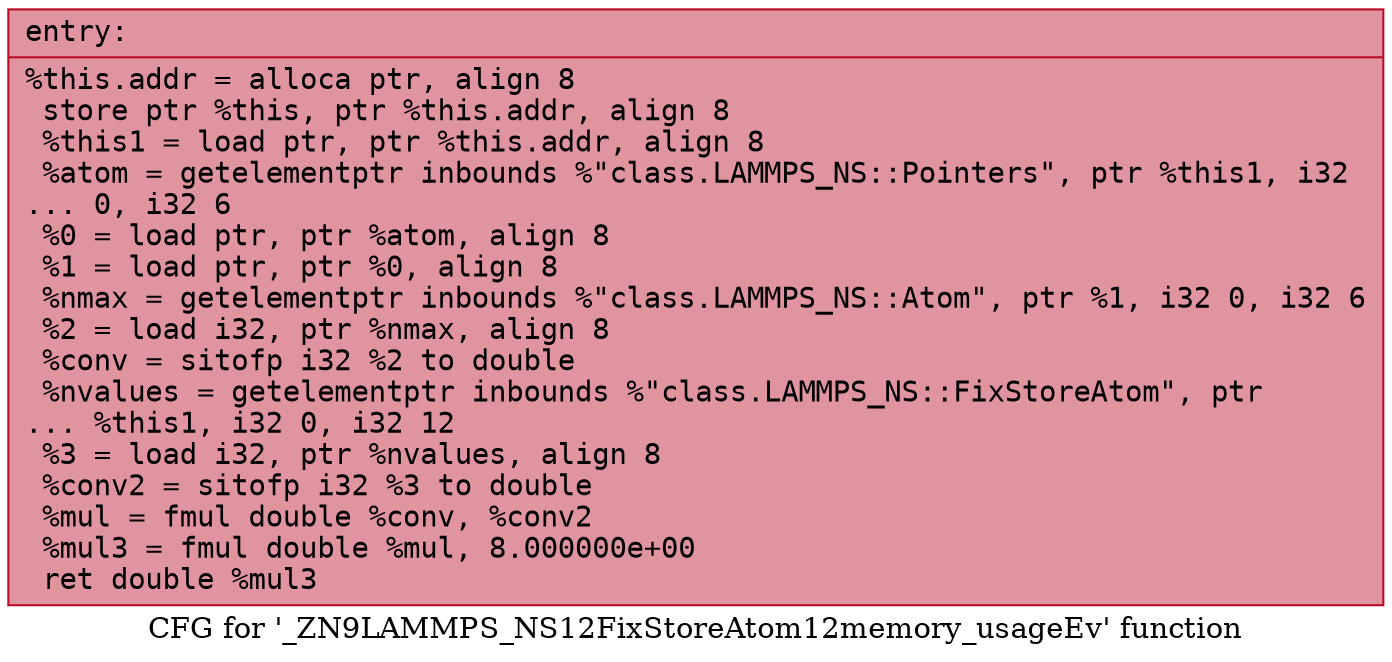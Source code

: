 digraph "CFG for '_ZN9LAMMPS_NS12FixStoreAtom12memory_usageEv' function" {
	label="CFG for '_ZN9LAMMPS_NS12FixStoreAtom12memory_usageEv' function";

	Node0x555d6511e530 [shape=record,color="#b70d28ff", style=filled, fillcolor="#b70d2870" fontname="Courier",label="{entry:\l|  %this.addr = alloca ptr, align 8\l  store ptr %this, ptr %this.addr, align 8\l  %this1 = load ptr, ptr %this.addr, align 8\l  %atom = getelementptr inbounds %\"class.LAMMPS_NS::Pointers\", ptr %this1, i32\l... 0, i32 6\l  %0 = load ptr, ptr %atom, align 8\l  %1 = load ptr, ptr %0, align 8\l  %nmax = getelementptr inbounds %\"class.LAMMPS_NS::Atom\", ptr %1, i32 0, i32 6\l  %2 = load i32, ptr %nmax, align 8\l  %conv = sitofp i32 %2 to double\l  %nvalues = getelementptr inbounds %\"class.LAMMPS_NS::FixStoreAtom\", ptr\l... %this1, i32 0, i32 12\l  %3 = load i32, ptr %nvalues, align 8\l  %conv2 = sitofp i32 %3 to double\l  %mul = fmul double %conv, %conv2\l  %mul3 = fmul double %mul, 8.000000e+00\l  ret double %mul3\l}"];
}
